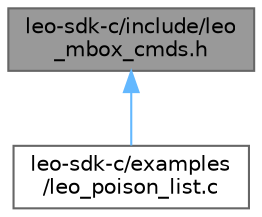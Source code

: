 digraph "leo-sdk-c/include/leo_mbox_cmds.h"
{
 // LATEX_PDF_SIZE
  bgcolor="transparent";
  edge [fontname=Helvetica,fontsize=10,labelfontname=Helvetica,labelfontsize=10];
  node [fontname=Helvetica,fontsize=10,shape=box,height=0.2,width=0.4];
  Node1 [label="leo-sdk-c/include/leo\l_mbox_cmds.h",height=0.2,width=0.4,color="gray40", fillcolor="grey60", style="filled", fontcolor="black",tooltip="Definition related to suported CXL mailbox commands."];
  Node1 -> Node2 [dir="back",color="steelblue1",style="solid"];
  Node2 [label="leo-sdk-c/examples\l/leo_poison_list.c",height=0.2,width=0.4,color="grey40", fillcolor="white", style="filled",URL="$leo__poison__list_8c.html",tooltip="reference demonstrates usage of mailbox commands inject, clear and get poison. This is recommended fo..."];
}

